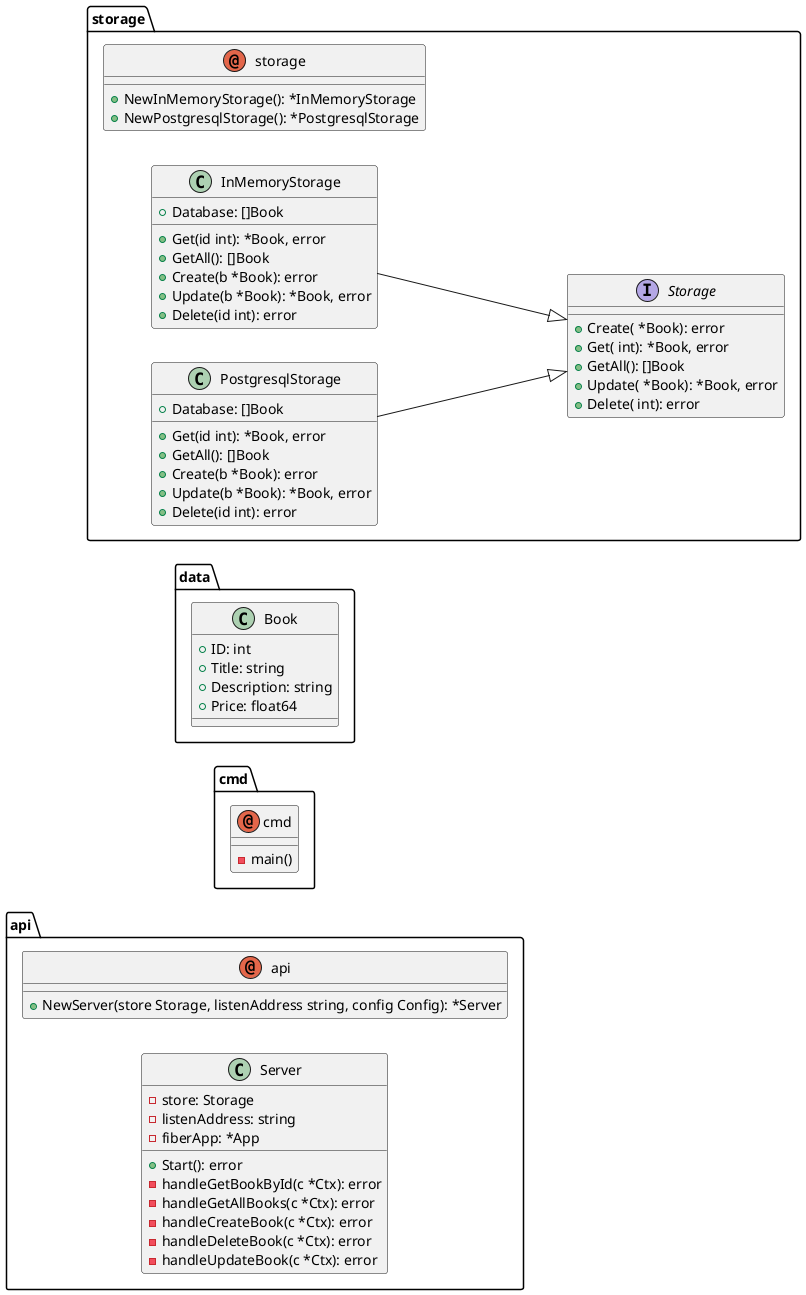 @startuml
left to right direction
package api{
annotation api {


+NewServer(store Storage, listenAddress string, config Config): *Server
}
class Server {
-store: Storage
-listenAddress: string
-fiberApp: *App
+Start(): error
-handleGetBookById(c *Ctx): error
-handleGetAllBooks(c *Ctx): error
-handleCreateBook(c *Ctx): error
-handleDeleteBook(c *Ctx): error
-handleUpdateBook(c *Ctx): error
}
}
package cmd{
annotation cmd {


-main()
}
}
package data{
class Book {
+ID: int
+Title: string
+Description: string
+Price: float64

}
}
package storage{
annotation storage {


+NewInMemoryStorage(): *InMemoryStorage
+NewPostgresqlStorage(): *PostgresqlStorage
}
interface Storage{
+Create( *Book): error
+Get( int): *Book, error
+GetAll(): []Book
+Update( *Book): *Book, error
+Delete( int): error
}
class InMemoryStorage {
+Database: []Book
+Get(id int): *Book, error
+GetAll(): []Book
+Create(b *Book): error
+Update(b *Book): *Book, error
+Delete(id int): error
}
class PostgresqlStorage {
+Database: []Book
+Get(id int): *Book, error
+GetAll(): []Book
+Create(b *Book): error
+Update(b *Book): *Book, error
+Delete(id int): error
}
}

"InMemoryStorage" --|> "Storage"
"PostgresqlStorage" --|> "Storage"
@enduml

